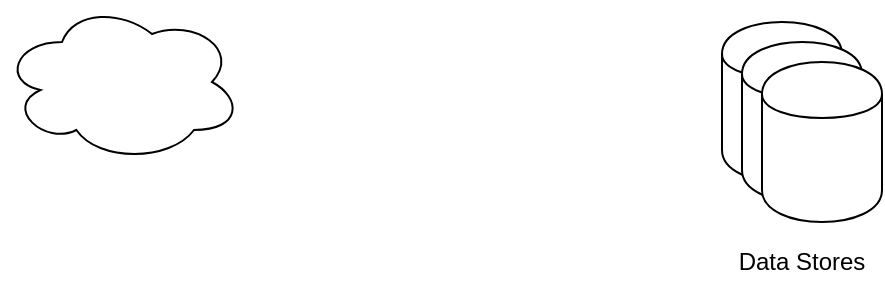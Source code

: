 <mxfile version="15.0.3" type="github"><diagram id="_80zZvX1-a6YwSA0jBE9" name="Page-1"><mxGraphModel dx="946" dy="640" grid="1" gridSize="10" guides="1" tooltips="1" connect="1" arrows="1" fold="1" page="1" pageScale="1" pageWidth="850" pageHeight="1100" math="0" shadow="0"><root><mxCell id="0"/><mxCell id="1" parent="0"/><mxCell id="1p-M4dIL2pk1nEW758pl-17" value="" style="group" vertex="1" connectable="0" parent="1"><mxGeometry x="590" y="210" width="80" height="130" as="geometry"/></mxCell><mxCell id="1p-M4dIL2pk1nEW758pl-12" value="" style="shape=cylinder;whiteSpace=wrap;html=1;boundedLbl=1;backgroundOutline=1;" vertex="1" parent="1p-M4dIL2pk1nEW758pl-17"><mxGeometry width="60" height="80" as="geometry"/></mxCell><mxCell id="1p-M4dIL2pk1nEW758pl-14" value="" style="shape=cylinder;whiteSpace=wrap;html=1;boundedLbl=1;backgroundOutline=1;" vertex="1" parent="1p-M4dIL2pk1nEW758pl-17"><mxGeometry x="10" y="10" width="60" height="80" as="geometry"/></mxCell><mxCell id="1p-M4dIL2pk1nEW758pl-15" value="" style="shape=cylinder;whiteSpace=wrap;html=1;boundedLbl=1;backgroundOutline=1;" vertex="1" parent="1p-M4dIL2pk1nEW758pl-17"><mxGeometry x="20" y="20" width="60" height="80" as="geometry"/></mxCell><mxCell id="1p-M4dIL2pk1nEW758pl-16" value="Data Stores" style="text;html=1;strokeColor=none;fillColor=none;align=center;verticalAlign=middle;whiteSpace=wrap;rounded=0;" vertex="1" parent="1p-M4dIL2pk1nEW758pl-17"><mxGeometry y="110" width="80" height="20" as="geometry"/></mxCell><mxCell id="1p-M4dIL2pk1nEW758pl-18" value="" style="ellipse;shape=cloud;whiteSpace=wrap;html=1;" vertex="1" parent="1"><mxGeometry x="230" y="200" width="120" height="80" as="geometry"/></mxCell></root></mxGraphModel></diagram></mxfile>